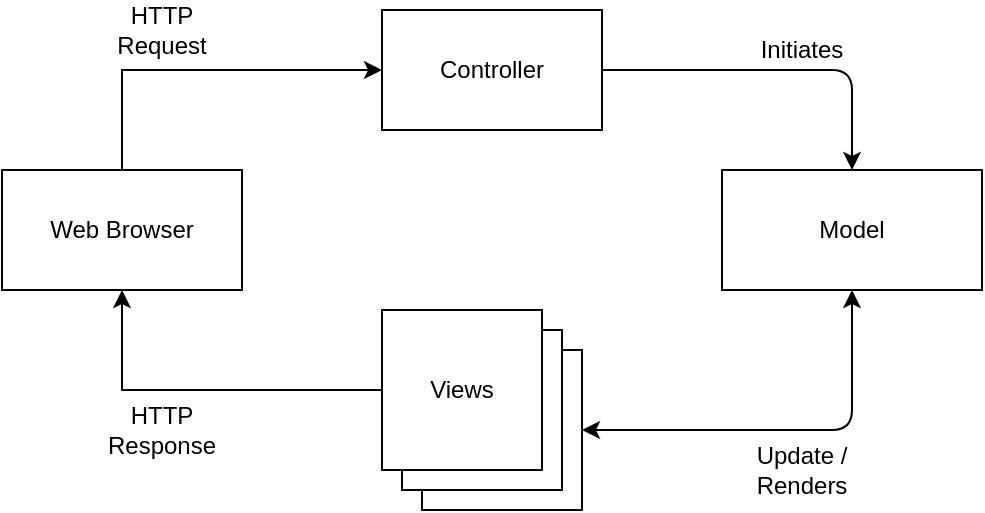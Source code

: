 <mxfile version="13.1.1" type="device"><diagram id="FTfs9lSzOPSLNIUb3KYe" name="Page-1"><mxGraphModel dx="946" dy="614" grid="1" gridSize="10" guides="1" tooltips="1" connect="1" arrows="1" fold="1" page="1" pageScale="1" pageWidth="850" pageHeight="1100" math="0" shadow="0"><root><mxCell id="0"/><mxCell id="1" parent="0"/><mxCell id="sko_HQ_oBp6uFCN01wwA-1" value="Controller" style="rounded=0;whiteSpace=wrap;html=1;" vertex="1" parent="1"><mxGeometry x="230" y="120" width="110" height="60" as="geometry"/></mxCell><mxCell id="sko_HQ_oBp6uFCN01wwA-2" value="" style="whiteSpace=wrap;html=1;aspect=fixed;" vertex="1" parent="1"><mxGeometry x="250" y="290" width="80" height="80" as="geometry"/></mxCell><mxCell id="sko_HQ_oBp6uFCN01wwA-3" value="" style="whiteSpace=wrap;html=1;aspect=fixed;" vertex="1" parent="1"><mxGeometry x="240" y="280" width="80" height="80" as="geometry"/></mxCell><mxCell id="sko_HQ_oBp6uFCN01wwA-30" style="edgeStyle=orthogonalEdgeStyle;rounded=0;orthogonalLoop=1;jettySize=auto;html=1;exitX=0;exitY=0.5;exitDx=0;exitDy=0;entryX=0.5;entryY=1;entryDx=0;entryDy=0;" edge="1" parent="1" source="sko_HQ_oBp6uFCN01wwA-4" target="sko_HQ_oBp6uFCN01wwA-19"><mxGeometry relative="1" as="geometry"/></mxCell><mxCell id="sko_HQ_oBp6uFCN01wwA-4" value="Views" style="whiteSpace=wrap;html=1;aspect=fixed;" vertex="1" parent="1"><mxGeometry x="230" y="270" width="80" height="80" as="geometry"/></mxCell><mxCell id="sko_HQ_oBp6uFCN01wwA-6" value="Model" style="rounded=0;whiteSpace=wrap;html=1;" vertex="1" parent="1"><mxGeometry x="400" y="200" width="130" height="60" as="geometry"/></mxCell><mxCell id="sko_HQ_oBp6uFCN01wwA-23" value="" style="edgeStyle=orthogonalEdgeStyle;rounded=0;orthogonalLoop=1;jettySize=auto;html=1;entryX=0;entryY=0.5;entryDx=0;entryDy=0;exitX=0.5;exitY=0;exitDx=0;exitDy=0;" edge="1" parent="1" source="sko_HQ_oBp6uFCN01wwA-19" target="sko_HQ_oBp6uFCN01wwA-1"><mxGeometry relative="1" as="geometry"><mxPoint x="100" y="120" as="targetPoint"/></mxGeometry></mxCell><mxCell id="sko_HQ_oBp6uFCN01wwA-19" value="Web Browser" style="rounded=0;whiteSpace=wrap;html=1;" vertex="1" parent="1"><mxGeometry x="40" y="200" width="120" height="60" as="geometry"/></mxCell><mxCell id="sko_HQ_oBp6uFCN01wwA-29" value="" style="endArrow=classic;startArrow=classic;html=1;entryX=0.5;entryY=1;entryDx=0;entryDy=0;exitX=1;exitY=0.5;exitDx=0;exitDy=0;" edge="1" parent="1" source="sko_HQ_oBp6uFCN01wwA-2" target="sko_HQ_oBp6uFCN01wwA-6"><mxGeometry width="50" height="50" relative="1" as="geometry"><mxPoint x="340" y="330" as="sourcePoint"/><mxPoint x="390" y="280" as="targetPoint"/><Array as="points"><mxPoint x="465" y="330"/></Array></mxGeometry></mxCell><mxCell id="sko_HQ_oBp6uFCN01wwA-31" value="HTTP Request" style="text;html=1;strokeColor=none;fillColor=none;align=center;verticalAlign=middle;whiteSpace=wrap;rounded=0;" vertex="1" parent="1"><mxGeometry x="100" y="120" width="40" height="20" as="geometry"/></mxCell><mxCell id="sko_HQ_oBp6uFCN01wwA-32" value="HTTP&lt;br&gt;Response" style="text;html=1;strokeColor=none;fillColor=none;align=center;verticalAlign=middle;whiteSpace=wrap;rounded=0;" vertex="1" parent="1"><mxGeometry x="100" y="320" width="40" height="20" as="geometry"/></mxCell><mxCell id="sko_HQ_oBp6uFCN01wwA-33" value="Initiates" style="text;html=1;strokeColor=none;fillColor=none;align=center;verticalAlign=middle;whiteSpace=wrap;rounded=0;" vertex="1" parent="1"><mxGeometry x="420" y="130" width="40" height="20" as="geometry"/></mxCell><mxCell id="sko_HQ_oBp6uFCN01wwA-34" value="Update / &lt;br&gt;Renders" style="text;html=1;strokeColor=none;fillColor=none;align=center;verticalAlign=middle;whiteSpace=wrap;rounded=0;" vertex="1" parent="1"><mxGeometry x="420" y="340" width="40" height="20" as="geometry"/></mxCell><mxCell id="sko_HQ_oBp6uFCN01wwA-38" value="" style="endArrow=classic;html=1;exitX=1;exitY=0.5;exitDx=0;exitDy=0;entryX=0.5;entryY=0;entryDx=0;entryDy=0;" edge="1" parent="1" source="sko_HQ_oBp6uFCN01wwA-1" target="sko_HQ_oBp6uFCN01wwA-6"><mxGeometry width="50" height="50" relative="1" as="geometry"><mxPoint x="340" y="350" as="sourcePoint"/><mxPoint x="420" y="280" as="targetPoint"/><Array as="points"><mxPoint x="465" y="150"/></Array></mxGeometry></mxCell></root></mxGraphModel></diagram></mxfile>